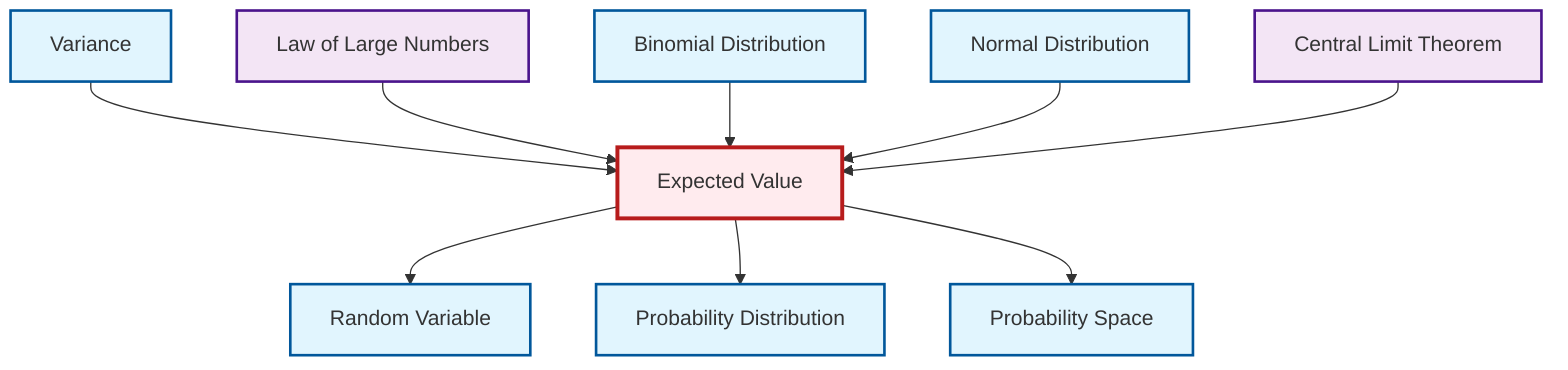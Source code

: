 graph TD
    classDef definition fill:#e1f5fe,stroke:#01579b,stroke-width:2px
    classDef theorem fill:#f3e5f5,stroke:#4a148c,stroke-width:2px
    classDef axiom fill:#fff3e0,stroke:#e65100,stroke-width:2px
    classDef example fill:#e8f5e9,stroke:#1b5e20,stroke-width:2px
    classDef current fill:#ffebee,stroke:#b71c1c,stroke-width:3px
    def-binomial-distribution["Binomial Distribution"]:::definition
    thm-law-of-large-numbers["Law of Large Numbers"]:::theorem
    def-probability-distribution["Probability Distribution"]:::definition
    def-expectation["Expected Value"]:::definition
    thm-central-limit["Central Limit Theorem"]:::theorem
    def-normal-distribution["Normal Distribution"]:::definition
    def-random-variable["Random Variable"]:::definition
    def-probability-space["Probability Space"]:::definition
    def-variance["Variance"]:::definition
    def-variance --> def-expectation
    thm-law-of-large-numbers --> def-expectation
    def-binomial-distribution --> def-expectation
    def-normal-distribution --> def-expectation
    def-expectation --> def-random-variable
    def-expectation --> def-probability-distribution
    def-expectation --> def-probability-space
    thm-central-limit --> def-expectation
    class def-expectation current